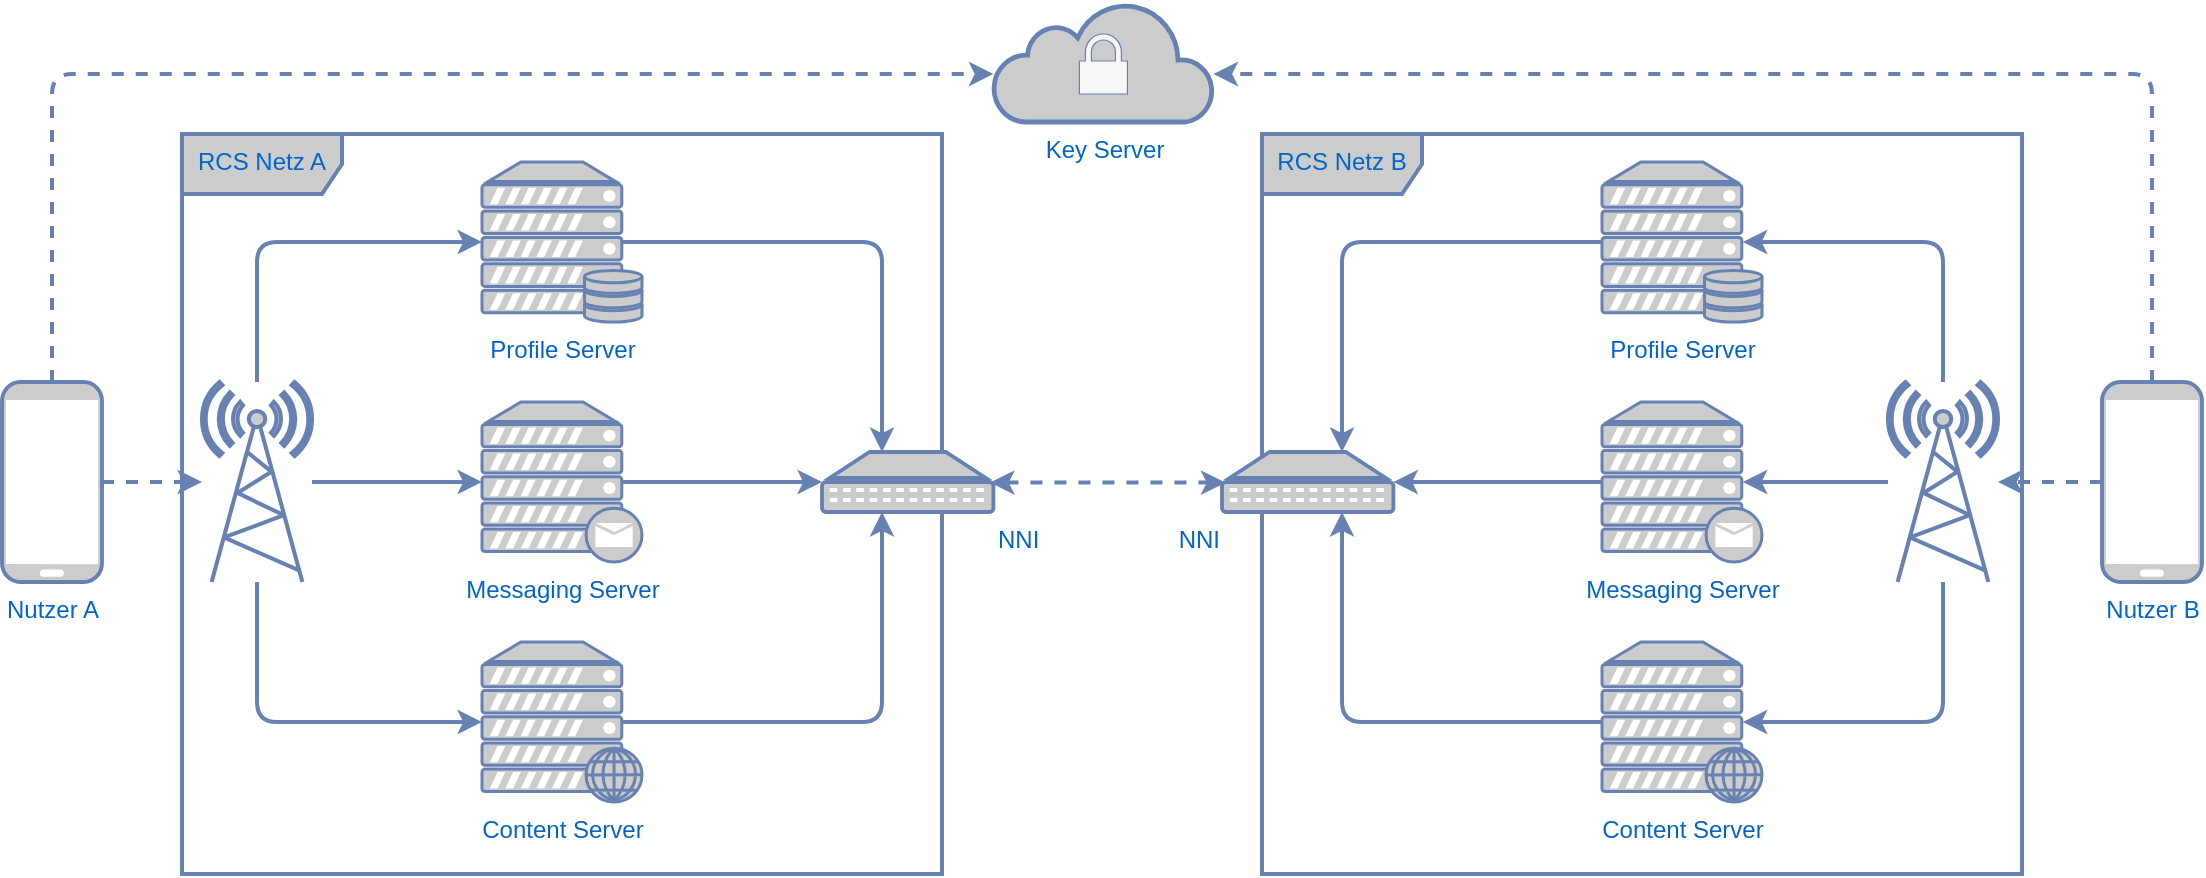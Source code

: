 <mxfile version="25.0.3">
  <diagram name="Seite-1" id="aFW3_8HfRu11N2bqZMvD">
    <mxGraphModel dx="2066" dy="1141" grid="1" gridSize="10" guides="1" tooltips="1" connect="1" arrows="1" fold="1" page="1" pageScale="1" pageWidth="1169" pageHeight="827" math="0" shadow="0">
      <root>
        <mxCell id="0" />
        <mxCell id="1" parent="0" />
        <mxCell id="pQr7B-LlqJ96mAxMKaq1-39" value="" style="edgeStyle=orthogonalEdgeStyle;rounded=1;orthogonalLoop=1;jettySize=auto;html=1;exitX=0;exitY=0.5;exitDx=0;exitDy=0;exitPerimeter=0;strokeColor=#6881B3;strokeWidth=2;align=center;verticalAlign=top;fontFamily=Helvetica;fontSize=12;fontColor=#0066CC;fillColor=#CCCCCC;gradientColor=none;gradientDirection=north;dashed=1;" edge="1" parent="1" source="pQr7B-LlqJ96mAxMKaq1-1" target="pQr7B-LlqJ96mAxMKaq1-23">
          <mxGeometry relative="1" as="geometry" />
        </mxCell>
        <mxCell id="pQr7B-LlqJ96mAxMKaq1-41" value="" style="edgeStyle=orthogonalEdgeStyle;rounded=1;orthogonalLoop=1;jettySize=auto;html=1;exitX=0.5;exitY=0;exitDx=0;exitDy=0;exitPerimeter=0;strokeColor=#6881B3;strokeWidth=2;align=center;verticalAlign=top;fontFamily=Helvetica;fontSize=12;fontColor=#0066CC;fillColor=#CCCCCC;gradientColor=none;gradientDirection=north;dashed=1;" edge="1" parent="1" target="pQr7B-LlqJ96mAxMKaq1-10">
          <mxGeometry relative="1" as="geometry">
            <mxPoint x="1225" y="374" as="sourcePoint" />
            <Array as="points">
              <mxPoint x="1225" y="160" />
            </Array>
          </mxGeometry>
        </mxCell>
        <mxCell id="pQr7B-LlqJ96mAxMKaq1-1" value="Nutzer B" style="verticalAlign=top;verticalLabelPosition=bottom;labelPosition=center;align=center;html=1;outlineConnect=0;gradientDirection=north;strokeWidth=2;shape=mxgraph.networks.mobile;rounded=1;strokeColor=#6881B3;fontFamily=Helvetica;fontSize=12;fontColor=#0066CC;fillColor=#CCCCCC;gradientColor=none;" vertex="1" parent="1">
          <mxGeometry x="1200" y="314" width="50" height="100" as="geometry" />
        </mxCell>
        <mxCell id="pQr7B-LlqJ96mAxMKaq1-5" value="" style="edgeStyle=orthogonalEdgeStyle;rounded=1;orthogonalLoop=1;jettySize=auto;html=1;exitX=1;exitY=0.5;exitDx=0;exitDy=0;exitPerimeter=0;strokeColor=#6881B3;strokeWidth=2;align=center;verticalAlign=top;fontFamily=Helvetica;fontSize=12;fontColor=#0066CC;fillColor=#CCCCCC;gradientColor=none;gradientDirection=north;dashed=1;" edge="1" parent="1" source="pQr7B-LlqJ96mAxMKaq1-2" target="pQr7B-LlqJ96mAxMKaq1-4">
          <mxGeometry relative="1" as="geometry" />
        </mxCell>
        <mxCell id="pQr7B-LlqJ96mAxMKaq1-40" value="" style="edgeStyle=orthogonalEdgeStyle;rounded=1;orthogonalLoop=1;jettySize=auto;html=1;exitX=0.5;exitY=0;exitDx=0;exitDy=0;exitPerimeter=0;strokeColor=#6881B3;strokeWidth=2;align=center;verticalAlign=top;fontFamily=Helvetica;fontSize=12;fontColor=#0066CC;fillColor=#CCCCCC;gradientColor=none;gradientDirection=north;dashed=1;" edge="1" parent="1" target="pQr7B-LlqJ96mAxMKaq1-10">
          <mxGeometry relative="1" as="geometry">
            <mxPoint x="175" y="374" as="sourcePoint" />
            <Array as="points">
              <mxPoint x="175" y="160" />
            </Array>
          </mxGeometry>
        </mxCell>
        <mxCell id="pQr7B-LlqJ96mAxMKaq1-2" value="Nutzer A" style="verticalAlign=top;verticalLabelPosition=bottom;labelPosition=center;align=center;html=1;outlineConnect=0;gradientDirection=north;strokeWidth=2;shape=mxgraph.networks.mobile;rounded=1;strokeColor=#6881B3;fontFamily=Helvetica;fontSize=12;fontColor=#0066CC;fillColor=#CCCCCC;gradientColor=none;" vertex="1" parent="1">
          <mxGeometry x="150" y="314" width="50" height="100" as="geometry" />
        </mxCell>
        <mxCell id="pQr7B-LlqJ96mAxMKaq1-4" value="" style="verticalAlign=top;verticalLabelPosition=bottom;labelPosition=center;align=center;html=1;outlineConnect=0;gradientDirection=north;strokeWidth=2;shape=mxgraph.networks.radio_tower;rounded=1;strokeColor=#6881B3;fontFamily=Helvetica;fontSize=12;fontColor=#0066CC;fillColor=#CCCCCC;gradientColor=none;" vertex="1" parent="1">
          <mxGeometry x="250" y="314" width="55" height="100" as="geometry" />
        </mxCell>
        <mxCell id="pQr7B-LlqJ96mAxMKaq1-17" value="" style="edgeStyle=orthogonalEdgeStyle;rounded=1;orthogonalLoop=1;jettySize=auto;html=1;exitX=0;exitY=0.5;exitDx=0;exitDy=0;exitPerimeter=0;endArrow=none;endFill=0;startArrow=classic;startFill=1;strokeColor=#6881B3;strokeWidth=2;align=center;verticalAlign=top;fontFamily=Helvetica;fontSize=12;fontColor=#0066CC;fillColor=#CCCCCC;gradientColor=none;gradientDirection=north;" edge="1" parent="1" source="pQr7B-LlqJ96mAxMKaq1-7" target="pQr7B-LlqJ96mAxMKaq1-4">
          <mxGeometry relative="1" as="geometry" />
        </mxCell>
        <mxCell id="pQr7B-LlqJ96mAxMKaq1-20" value="" style="edgeStyle=orthogonalEdgeStyle;rounded=1;orthogonalLoop=1;jettySize=auto;html=1;exitX=0.88;exitY=0.5;exitDx=0;exitDy=0;exitPerimeter=0;strokeColor=#6881B3;strokeWidth=2;align=center;verticalAlign=top;fontFamily=Helvetica;fontSize=12;fontColor=#0066CC;fillColor=#CCCCCC;gradientColor=none;gradientDirection=north;" edge="1" parent="1" source="pQr7B-LlqJ96mAxMKaq1-7" target="pQr7B-LlqJ96mAxMKaq1-18">
          <mxGeometry relative="1" as="geometry" />
        </mxCell>
        <mxCell id="pQr7B-LlqJ96mAxMKaq1-7" value="Messaging Server" style="verticalAlign=top;verticalLabelPosition=bottom;labelPosition=center;align=center;html=1;outlineConnect=0;gradientDirection=north;strokeWidth=2;shape=mxgraph.networks.mail_server;fillStyle=auto;shadow=0;rounded=1;strokeColor=#6881B3;fontFamily=Helvetica;fontSize=12;fontColor=#0066CC;fillColor=#CCCCCC;gradientColor=none;" vertex="1" parent="1">
          <mxGeometry x="390" y="324" width="80" height="80" as="geometry" />
        </mxCell>
        <mxCell id="pQr7B-LlqJ96mAxMKaq1-16" value="" style="edgeStyle=orthogonalEdgeStyle;rounded=1;orthogonalLoop=1;jettySize=auto;html=1;exitX=0;exitY=0.5;exitDx=0;exitDy=0;exitPerimeter=0;startArrow=classic;startFill=1;endArrow=none;endFill=0;strokeColor=#6881B3;strokeWidth=2;align=center;verticalAlign=top;fontFamily=Helvetica;fontSize=12;fontColor=#0066CC;fillColor=#CCCCCC;gradientColor=none;gradientDirection=north;" edge="1" parent="1" source="pQr7B-LlqJ96mAxMKaq1-9" target="pQr7B-LlqJ96mAxMKaq1-4">
          <mxGeometry relative="1" as="geometry" />
        </mxCell>
        <mxCell id="pQr7B-LlqJ96mAxMKaq1-22" value="" style="edgeStyle=orthogonalEdgeStyle;rounded=1;orthogonalLoop=1;jettySize=auto;html=1;exitX=0.88;exitY=0.5;exitDx=0;exitDy=0;exitPerimeter=0;strokeColor=#6881B3;strokeWidth=2;align=center;verticalAlign=top;fontFamily=Helvetica;fontSize=12;fontColor=#0066CC;fillColor=#CCCCCC;gradientColor=none;gradientDirection=north;" edge="1" parent="1" source="pQr7B-LlqJ96mAxMKaq1-9" target="pQr7B-LlqJ96mAxMKaq1-18">
          <mxGeometry relative="1" as="geometry">
            <Array as="points">
              <mxPoint x="590" y="484" />
            </Array>
          </mxGeometry>
        </mxCell>
        <mxCell id="pQr7B-LlqJ96mAxMKaq1-9" value="Content Server" style="verticalAlign=top;verticalLabelPosition=bottom;labelPosition=center;align=center;html=1;outlineConnect=0;gradientDirection=north;strokeWidth=2;shape=mxgraph.networks.web_server;rounded=1;strokeColor=#6881B3;fontFamily=Helvetica;fontSize=12;fontColor=#0066CC;fillColor=#CCCCCC;gradientColor=none;" vertex="1" parent="1">
          <mxGeometry x="390" y="444" width="80" height="80" as="geometry" />
        </mxCell>
        <mxCell id="pQr7B-LlqJ96mAxMKaq1-10" value="Key Server" style="html=1;outlineConnect=0;gradientDirection=north;strokeWidth=2;shape=mxgraph.networks.cloud;labelPosition=center;verticalLabelPosition=bottom;align=center;verticalAlign=top;rounded=1;strokeColor=#6881B3;fontFamily=Helvetica;fontSize=12;fontColor=#0066CC;fillColor=#CCCCCC;gradientColor=none;" vertex="1" parent="1">
          <mxGeometry x="645.71" y="124" width="110" height="60" as="geometry" />
        </mxCell>
        <mxCell id="pQr7B-LlqJ96mAxMKaq1-14" value="" style="edgeStyle=orthogonalEdgeStyle;rounded=1;orthogonalLoop=1;jettySize=auto;html=1;exitX=0;exitY=0.5;exitDx=0;exitDy=0;exitPerimeter=0;startArrow=classic;startFill=1;endArrow=none;endFill=0;strokeColor=#6881B3;strokeWidth=2;align=center;verticalAlign=top;fontFamily=Helvetica;fontSize=12;fontColor=#0066CC;fillColor=#CCCCCC;gradientColor=none;gradientDirection=north;" edge="1" parent="1" source="pQr7B-LlqJ96mAxMKaq1-11" target="pQr7B-LlqJ96mAxMKaq1-4">
          <mxGeometry relative="1" as="geometry" />
        </mxCell>
        <mxCell id="pQr7B-LlqJ96mAxMKaq1-21" value="" style="edgeStyle=orthogonalEdgeStyle;rounded=1;orthogonalLoop=1;jettySize=auto;html=1;exitX=0.88;exitY=0.5;exitDx=0;exitDy=0;exitPerimeter=0;strokeColor=#6881B3;strokeWidth=2;align=center;verticalAlign=top;fontFamily=Helvetica;fontSize=12;fontColor=#0066CC;fillColor=#CCCCCC;gradientColor=none;gradientDirection=north;" edge="1" parent="1" source="pQr7B-LlqJ96mAxMKaq1-11" target="pQr7B-LlqJ96mAxMKaq1-18">
          <mxGeometry relative="1" as="geometry">
            <Array as="points">
              <mxPoint x="590" y="244" />
            </Array>
          </mxGeometry>
        </mxCell>
        <mxCell id="pQr7B-LlqJ96mAxMKaq1-11" value="Profile Server" style="verticalAlign=top;verticalLabelPosition=bottom;labelPosition=center;align=center;html=1;outlineConnect=0;gradientDirection=north;strokeWidth=2;shape=mxgraph.networks.server_storage;rounded=1;strokeColor=#6881B3;fontFamily=Helvetica;fontSize=12;fontColor=#0066CC;fillColor=#CCCCCC;gradientColor=none;" vertex="1" parent="1">
          <mxGeometry x="390" y="204" width="80" height="80" as="geometry" />
        </mxCell>
        <mxCell id="pQr7B-LlqJ96mAxMKaq1-13" value="RCS Netz A" style="shape=umlFrame;whiteSpace=wrap;html=1;pointerEvents=0;width=80;height=30;rounded=1;strokeColor=#6881B3;strokeWidth=2;align=center;verticalAlign=top;fontFamily=Helvetica;fontSize=12;fontColor=#0066CC;fillColor=#CCCCCC;gradientColor=none;gradientDirection=north;" vertex="1" parent="1">
          <mxGeometry x="240" y="190" width="380" height="370" as="geometry" />
        </mxCell>
        <mxCell id="pQr7B-LlqJ96mAxMKaq1-18" value="NNI" style="verticalAlign=top;verticalLabelPosition=bottom;labelPosition=right;align=left;html=1;outlineConnect=0;gradientDirection=north;strokeWidth=2;shape=mxgraph.networks.patch_panel;rounded=1;strokeColor=#6881B3;fontFamily=Helvetica;fontSize=12;fontColor=#0066CC;fillColor=#CCCCCC;gradientColor=none;" vertex="1" parent="1">
          <mxGeometry x="560" y="349" width="85.71" height="30" as="geometry" />
        </mxCell>
        <mxCell id="pQr7B-LlqJ96mAxMKaq1-23" value="" style="verticalAlign=top;verticalLabelPosition=bottom;labelPosition=center;align=center;html=1;outlineConnect=0;gradientDirection=north;strokeWidth=2;shape=mxgraph.networks.radio_tower;rounded=1;strokeColor=#6881B3;fontFamily=Helvetica;fontSize=12;fontColor=#0066CC;fillColor=#CCCCCC;gradientColor=none;" vertex="1" parent="1">
          <mxGeometry x="1093" y="314" width="55" height="100" as="geometry" />
        </mxCell>
        <mxCell id="pQr7B-LlqJ96mAxMKaq1-35" value="" style="edgeStyle=orthogonalEdgeStyle;rounded=1;orthogonalLoop=1;jettySize=auto;html=1;exitX=0;exitY=0.5;exitDx=0;exitDy=0;exitPerimeter=0;strokeColor=#6881B3;strokeWidth=2;align=center;verticalAlign=top;fontFamily=Helvetica;fontSize=12;fontColor=#0066CC;fillColor=#CCCCCC;gradientColor=none;gradientDirection=north;" edge="1" parent="1" source="pQr7B-LlqJ96mAxMKaq1-26" target="pQr7B-LlqJ96mAxMKaq1-34">
          <mxGeometry relative="1" as="geometry" />
        </mxCell>
        <mxCell id="pQr7B-LlqJ96mAxMKaq1-44" value="" style="edgeStyle=orthogonalEdgeStyle;rounded=1;orthogonalLoop=1;jettySize=auto;html=1;exitX=0.88;exitY=0.5;exitDx=0;exitDy=0;exitPerimeter=0;startArrow=classic;startFill=1;endArrow=none;endFill=0;strokeColor=#6881B3;strokeWidth=2;align=center;verticalAlign=top;fontFamily=Helvetica;fontSize=12;fontColor=#0066CC;fillColor=#CCCCCC;gradientColor=none;gradientDirection=north;" edge="1" parent="1" source="pQr7B-LlqJ96mAxMKaq1-26" target="pQr7B-LlqJ96mAxMKaq1-23">
          <mxGeometry relative="1" as="geometry" />
        </mxCell>
        <mxCell id="pQr7B-LlqJ96mAxMKaq1-26" value="Messaging Server" style="verticalAlign=top;verticalLabelPosition=bottom;labelPosition=center;align=center;html=1;outlineConnect=0;gradientDirection=north;strokeWidth=2;shape=mxgraph.networks.mail_server;rounded=1;strokeColor=#6881B3;fontFamily=Helvetica;fontSize=12;fontColor=#0066CC;fillColor=#CCCCCC;gradientColor=none;" vertex="1" parent="1">
          <mxGeometry x="950" y="324" width="80" height="80" as="geometry" />
        </mxCell>
        <mxCell id="pQr7B-LlqJ96mAxMKaq1-37" value="" style="edgeStyle=orthogonalEdgeStyle;rounded=1;orthogonalLoop=1;jettySize=auto;html=1;exitX=0;exitY=0.5;exitDx=0;exitDy=0;exitPerimeter=0;strokeColor=#6881B3;strokeWidth=2;align=center;verticalAlign=top;fontFamily=Helvetica;fontSize=12;fontColor=#0066CC;fillColor=#CCCCCC;gradientColor=none;gradientDirection=north;" edge="1" parent="1" source="pQr7B-LlqJ96mAxMKaq1-29" target="pQr7B-LlqJ96mAxMKaq1-34">
          <mxGeometry relative="1" as="geometry">
            <Array as="points">
              <mxPoint x="820" y="484" />
            </Array>
          </mxGeometry>
        </mxCell>
        <mxCell id="pQr7B-LlqJ96mAxMKaq1-43" value="" style="edgeStyle=orthogonalEdgeStyle;rounded=1;orthogonalLoop=1;jettySize=auto;html=1;exitX=0.88;exitY=0.5;exitDx=0;exitDy=0;exitPerimeter=0;startArrow=classic;startFill=1;endArrow=none;endFill=0;strokeColor=#6881B3;strokeWidth=2;align=center;verticalAlign=top;fontFamily=Helvetica;fontSize=12;fontColor=#0066CC;fillColor=#CCCCCC;gradientColor=none;gradientDirection=north;" edge="1" parent="1" source="pQr7B-LlqJ96mAxMKaq1-29" target="pQr7B-LlqJ96mAxMKaq1-23">
          <mxGeometry relative="1" as="geometry" />
        </mxCell>
        <mxCell id="pQr7B-LlqJ96mAxMKaq1-29" value="Content Server" style="verticalAlign=top;verticalLabelPosition=bottom;labelPosition=center;align=center;html=1;outlineConnect=0;gradientDirection=north;strokeWidth=2;shape=mxgraph.networks.web_server;rounded=1;strokeColor=#6881B3;fontFamily=Helvetica;fontSize=12;fontColor=#0066CC;fillColor=#CCCCCC;gradientColor=none;" vertex="1" parent="1">
          <mxGeometry x="950" y="444" width="80" height="80" as="geometry" />
        </mxCell>
        <mxCell id="pQr7B-LlqJ96mAxMKaq1-36" value="" style="edgeStyle=orthogonalEdgeStyle;rounded=1;orthogonalLoop=1;jettySize=auto;html=1;exitX=0;exitY=0.5;exitDx=0;exitDy=0;exitPerimeter=0;strokeColor=#6881B3;strokeWidth=2;align=center;verticalAlign=top;fontFamily=Helvetica;fontSize=12;fontColor=#0066CC;fillColor=#CCCCCC;gradientColor=none;gradientDirection=north;" edge="1" parent="1" source="pQr7B-LlqJ96mAxMKaq1-32" target="pQr7B-LlqJ96mAxMKaq1-34">
          <mxGeometry relative="1" as="geometry">
            <Array as="points">
              <mxPoint x="820" y="244" />
            </Array>
          </mxGeometry>
        </mxCell>
        <mxCell id="pQr7B-LlqJ96mAxMKaq1-42" value="" style="edgeStyle=orthogonalEdgeStyle;rounded=1;orthogonalLoop=1;jettySize=auto;html=1;exitX=0.88;exitY=0.5;exitDx=0;exitDy=0;exitPerimeter=0;startArrow=classic;startFill=1;endArrow=none;endFill=0;strokeColor=#6881B3;strokeWidth=2;align=center;verticalAlign=top;fontFamily=Helvetica;fontSize=12;fontColor=#0066CC;fillColor=#CCCCCC;gradientColor=none;gradientDirection=north;" edge="1" parent="1" source="pQr7B-LlqJ96mAxMKaq1-32" target="pQr7B-LlqJ96mAxMKaq1-23">
          <mxGeometry relative="1" as="geometry" />
        </mxCell>
        <mxCell id="pQr7B-LlqJ96mAxMKaq1-32" value="Profile Server" style="verticalAlign=top;verticalLabelPosition=bottom;labelPosition=center;align=center;html=1;outlineConnect=0;gradientDirection=north;strokeWidth=2;shape=mxgraph.networks.server_storage;rounded=1;strokeColor=#6881B3;fontFamily=Helvetica;fontSize=12;fontColor=#0066CC;fillColor=#CCCCCC;gradientColor=none;" vertex="1" parent="1">
          <mxGeometry x="950" y="204" width="80" height="80" as="geometry" />
        </mxCell>
        <mxCell id="pQr7B-LlqJ96mAxMKaq1-33" value="RCS Netz B" style="shape=umlFrame;whiteSpace=wrap;html=1;pointerEvents=0;width=80;height=30;rounded=1;strokeColor=#6881B3;strokeWidth=2;align=center;verticalAlign=top;fontFamily=Helvetica;fontSize=12;fontColor=#0066CC;fillColor=#CCCCCC;gradientColor=none;gradientDirection=north;" vertex="1" parent="1">
          <mxGeometry x="780" y="190" width="380" height="370" as="geometry" />
        </mxCell>
        <mxCell id="pQr7B-LlqJ96mAxMKaq1-34" value="NNI" style="verticalAlign=top;verticalLabelPosition=bottom;labelPosition=left;align=right;html=1;outlineConnect=0;gradientDirection=north;strokeWidth=2;shape=mxgraph.networks.patch_panel;rounded=1;strokeColor=#6881B3;fontFamily=Helvetica;fontSize=12;fontColor=#0066CC;fillColor=#CCCCCC;gradientColor=none;" vertex="1" parent="1">
          <mxGeometry x="760" y="349" width="85.71" height="30" as="geometry" />
        </mxCell>
        <mxCell id="pQr7B-LlqJ96mAxMKaq1-38" value="" style="edgeStyle=orthogonalEdgeStyle;rounded=1;orthogonalLoop=1;jettySize=auto;html=1;exitX=0.98;exitY=0.51;exitDx=0;exitDy=0;exitPerimeter=0;entryX=0.02;entryY=0.51;entryDx=0;entryDy=0;entryPerimeter=0;strokeColor=#6881B3;strokeWidth=2;align=center;verticalAlign=top;fontFamily=Helvetica;fontSize=12;fontColor=#0066CC;fillColor=#CCCCCC;gradientColor=none;gradientDirection=north;dashed=1;startArrow=classic;startFill=1;" edge="1" parent="1" source="pQr7B-LlqJ96mAxMKaq1-18" target="pQr7B-LlqJ96mAxMKaq1-34">
          <mxGeometry relative="1" as="geometry" />
        </mxCell>
        <mxCell id="pQr7B-LlqJ96mAxMKaq1-45" value="" style="verticalAlign=top;verticalLabelPosition=bottom;labelPosition=center;align=center;html=1;outlineConnect=0;gradientDirection=north;strokeWidth=2;shape=mxgraph.networks.secured;rounded=1;strokeColor=#6881B3;fontFamily=Helvetica;fontSize=12;fontColor=#0066CC;fillColor=#F7F7F7;gradientColor=none;fillStyle=auto;" vertex="1" parent="1">
          <mxGeometry x="688.71" y="140" width="24" height="30" as="geometry" />
        </mxCell>
      </root>
    </mxGraphModel>
  </diagram>
</mxfile>
